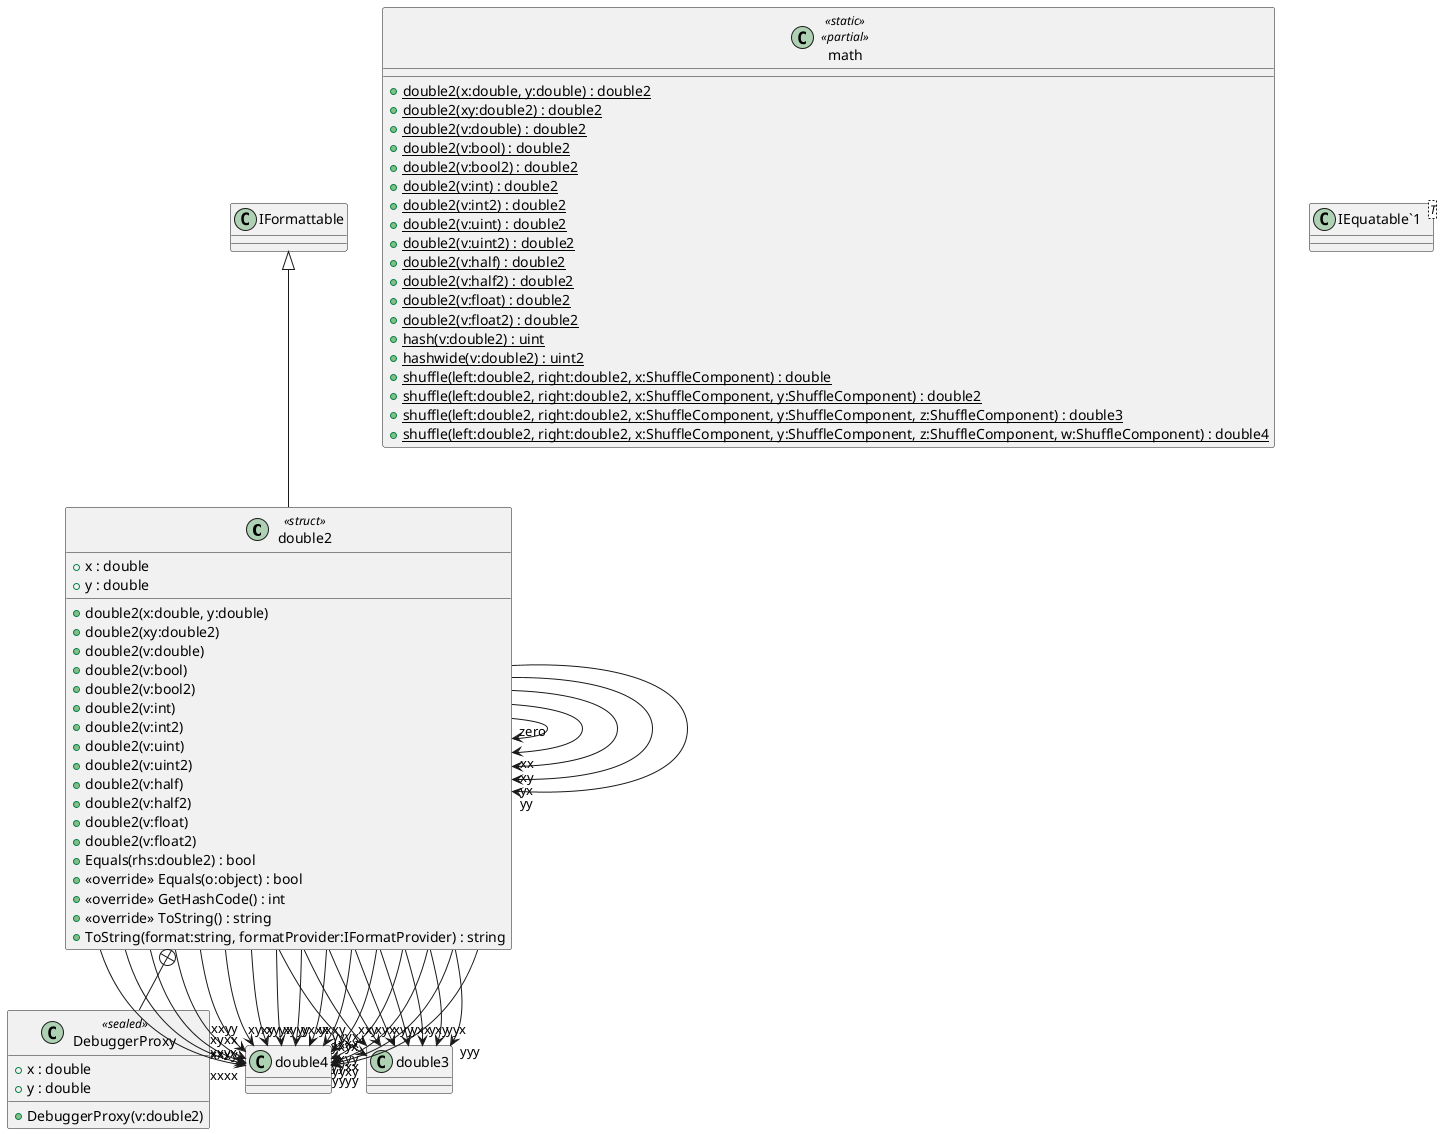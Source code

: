 @startuml
class double2 <<struct>> {
    + x : double
    + y : double
    + double2(x:double, y:double)
    + double2(xy:double2)
    + double2(v:double)
    + double2(v:bool)
    + double2(v:bool2)
    + double2(v:int)
    + double2(v:int2)
    + double2(v:uint)
    + double2(v:uint2)
    + double2(v:half)
    + double2(v:half2)
    + double2(v:float)
    + double2(v:float2)
    + Equals(rhs:double2) : bool
    + <<override>> Equals(o:object) : bool
    + <<override>> GetHashCode() : int
    + <<override>> ToString() : string
    + ToString(format:string, formatProvider:IFormatProvider) : string
}
class math <<static>> <<partial>> {
    + {static} double2(x:double, y:double) : double2
    + {static} double2(xy:double2) : double2
    + {static} double2(v:double) : double2
    + {static} double2(v:bool) : double2
    + {static} double2(v:bool2) : double2
    + {static} double2(v:int) : double2
    + {static} double2(v:int2) : double2
    + {static} double2(v:uint) : double2
    + {static} double2(v:uint2) : double2
    + {static} double2(v:half) : double2
    + {static} double2(v:half2) : double2
    + {static} double2(v:float) : double2
    + {static} double2(v:float2) : double2
    + {static} hash(v:double2) : uint
    + {static} hashwide(v:double2) : uint2
    + {static} shuffle(left:double2, right:double2, x:ShuffleComponent) : double
    + {static} shuffle(left:double2, right:double2, x:ShuffleComponent, y:ShuffleComponent) : double2
    + {static} shuffle(left:double2, right:double2, x:ShuffleComponent, y:ShuffleComponent, z:ShuffleComponent) : double3
    + {static} shuffle(left:double2, right:double2, x:ShuffleComponent, y:ShuffleComponent, z:ShuffleComponent, w:ShuffleComponent) : double4
}
class "IEquatable`1"<T> {
}
class DebuggerProxy <<sealed>> {
    + x : double
    + y : double
    + DebuggerProxy(v:double2)
}
IFormattable <|-- double2
double2 --> "zero" double2
double2 --> "xxxx" double4
double2 --> "xxxy" double4
double2 --> "xxyx" double4
double2 --> "xxyy" double4
double2 --> "xyxx" double4
double2 --> "xyxy" double4
double2 --> "xyyx" double4
double2 --> "xyyy" double4
double2 --> "yxxx" double4
double2 --> "yxxy" double4
double2 --> "yxyx" double4
double2 --> "yxyy" double4
double2 --> "yyxx" double4
double2 --> "yyxy" double4
double2 --> "yyyx" double4
double2 --> "yyyy" double4
double2 --> "xxx" double3
double2 --> "xxy" double3
double2 --> "xyx" double3
double2 --> "xyy" double3
double2 --> "yxx" double3
double2 --> "yxy" double3
double2 --> "yyx" double3
double2 --> "yyy" double3
double2 --> "xx" double2
double2 --> "xy" double2
double2 --> "yx" double2
double2 --> "yy" double2
double2 +-- DebuggerProxy
@enduml
